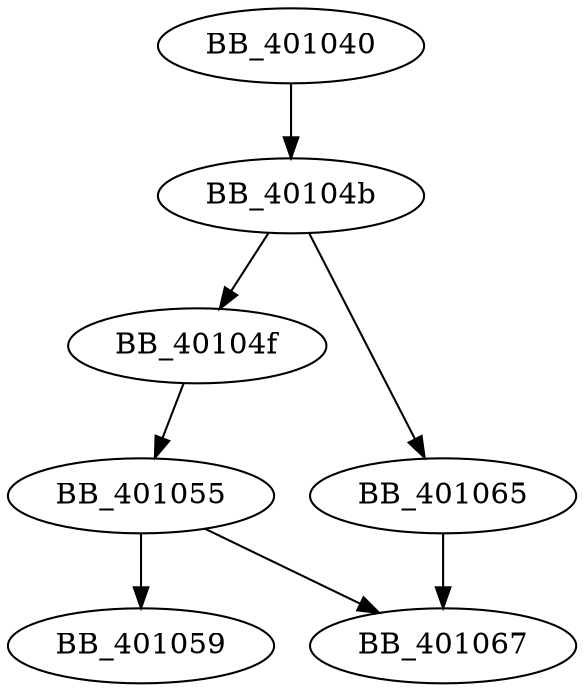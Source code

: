 DiGraph sub_401040{
BB_401040->BB_40104b
BB_40104b->BB_40104f
BB_40104b->BB_401065
BB_40104f->BB_401055
BB_401055->BB_401059
BB_401055->BB_401067
BB_401065->BB_401067
}
